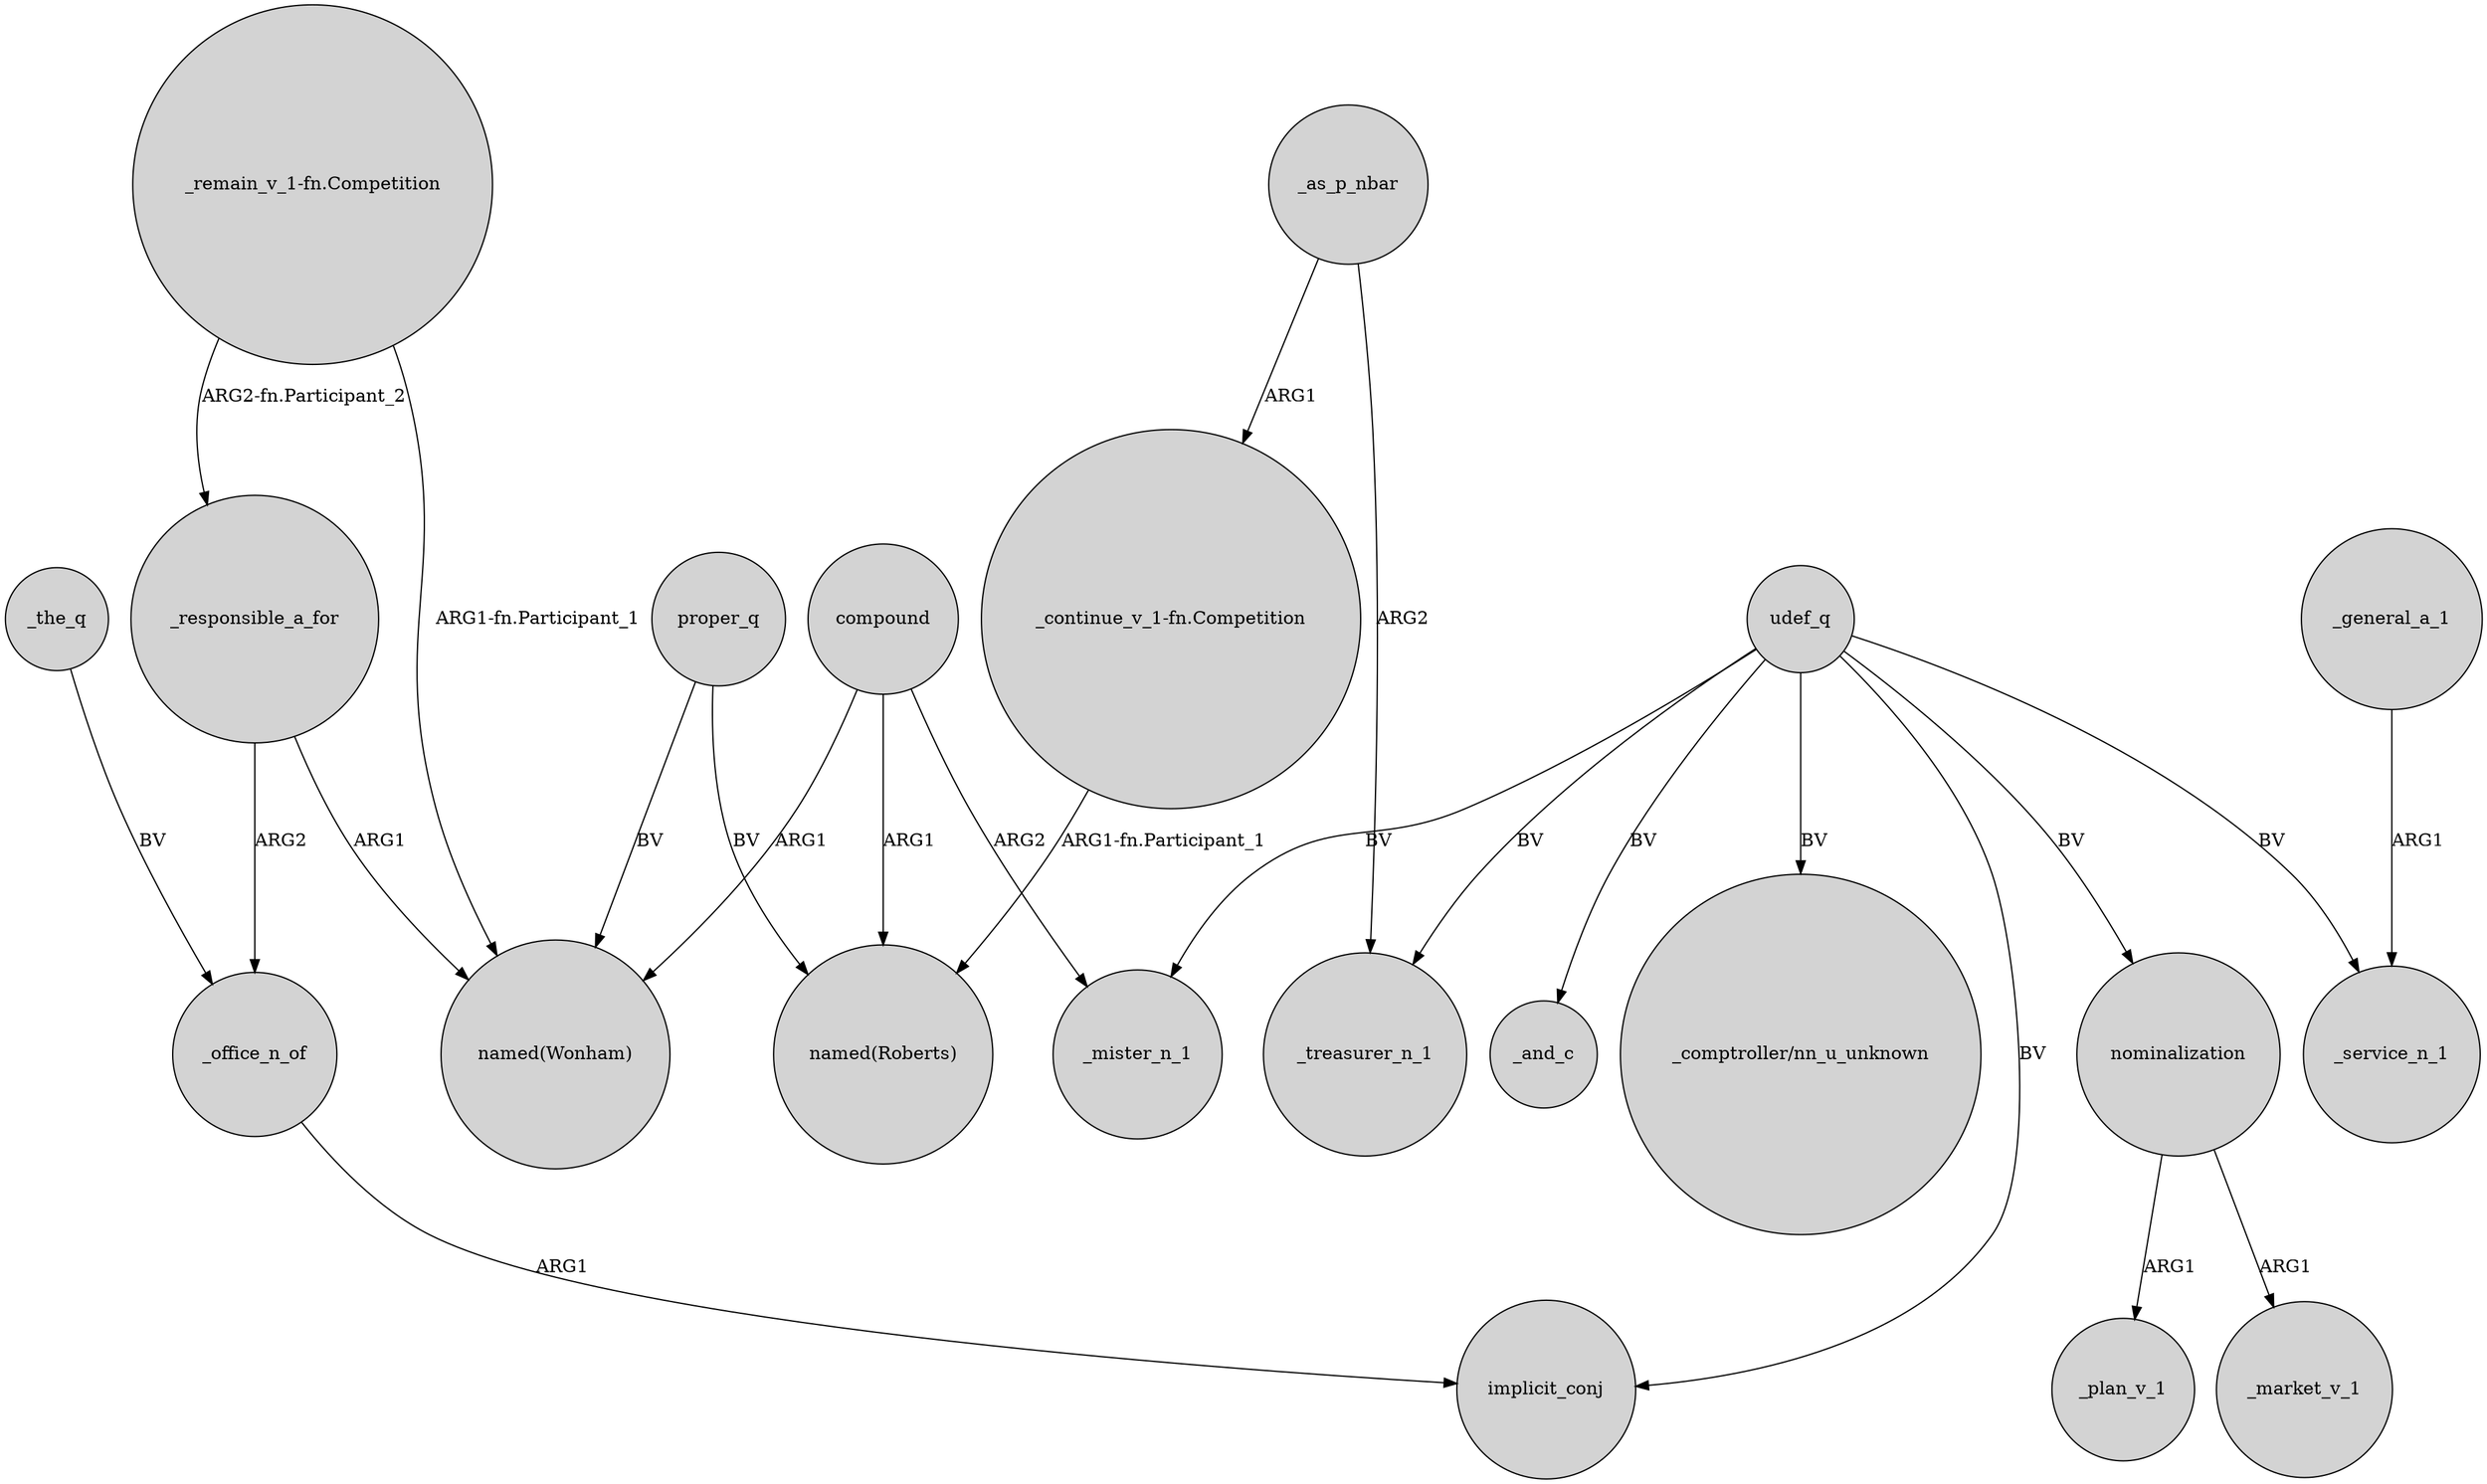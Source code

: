 digraph {
	node [shape=circle style=filled]
	compound -> "named(Roberts)" [label=ARG1]
	udef_q -> "_comptroller/nn_u_unknown" [label=BV]
	udef_q -> _service_n_1 [label=BV]
	compound -> _mister_n_1 [label=ARG2]
	nominalization -> _market_v_1 [label=ARG1]
	_as_p_nbar -> _treasurer_n_1 [label=ARG2]
	proper_q -> "named(Wonham)" [label=BV]
	udef_q -> nominalization [label=BV]
	_as_p_nbar -> "_continue_v_1-fn.Competition" [label=ARG1]
	_responsible_a_for -> "named(Wonham)" [label=ARG1]
	nominalization -> _plan_v_1 [label=ARG1]
	udef_q -> _and_c [label=BV]
	udef_q -> _mister_n_1 [label=BV]
	proper_q -> "named(Roberts)" [label=BV]
	udef_q -> _treasurer_n_1 [label=BV]
	_the_q -> _office_n_of [label=BV]
	"_continue_v_1-fn.Competition" -> "named(Roberts)" [label="ARG1-fn.Participant_1"]
	_responsible_a_for -> _office_n_of [label=ARG2]
	_office_n_of -> implicit_conj [label=ARG1]
	"_remain_v_1-fn.Competition" -> "named(Wonham)" [label="ARG1-fn.Participant_1"]
	compound -> "named(Wonham)" [label=ARG1]
	udef_q -> implicit_conj [label=BV]
	_general_a_1 -> _service_n_1 [label=ARG1]
	"_remain_v_1-fn.Competition" -> _responsible_a_for [label="ARG2-fn.Participant_2"]
}
